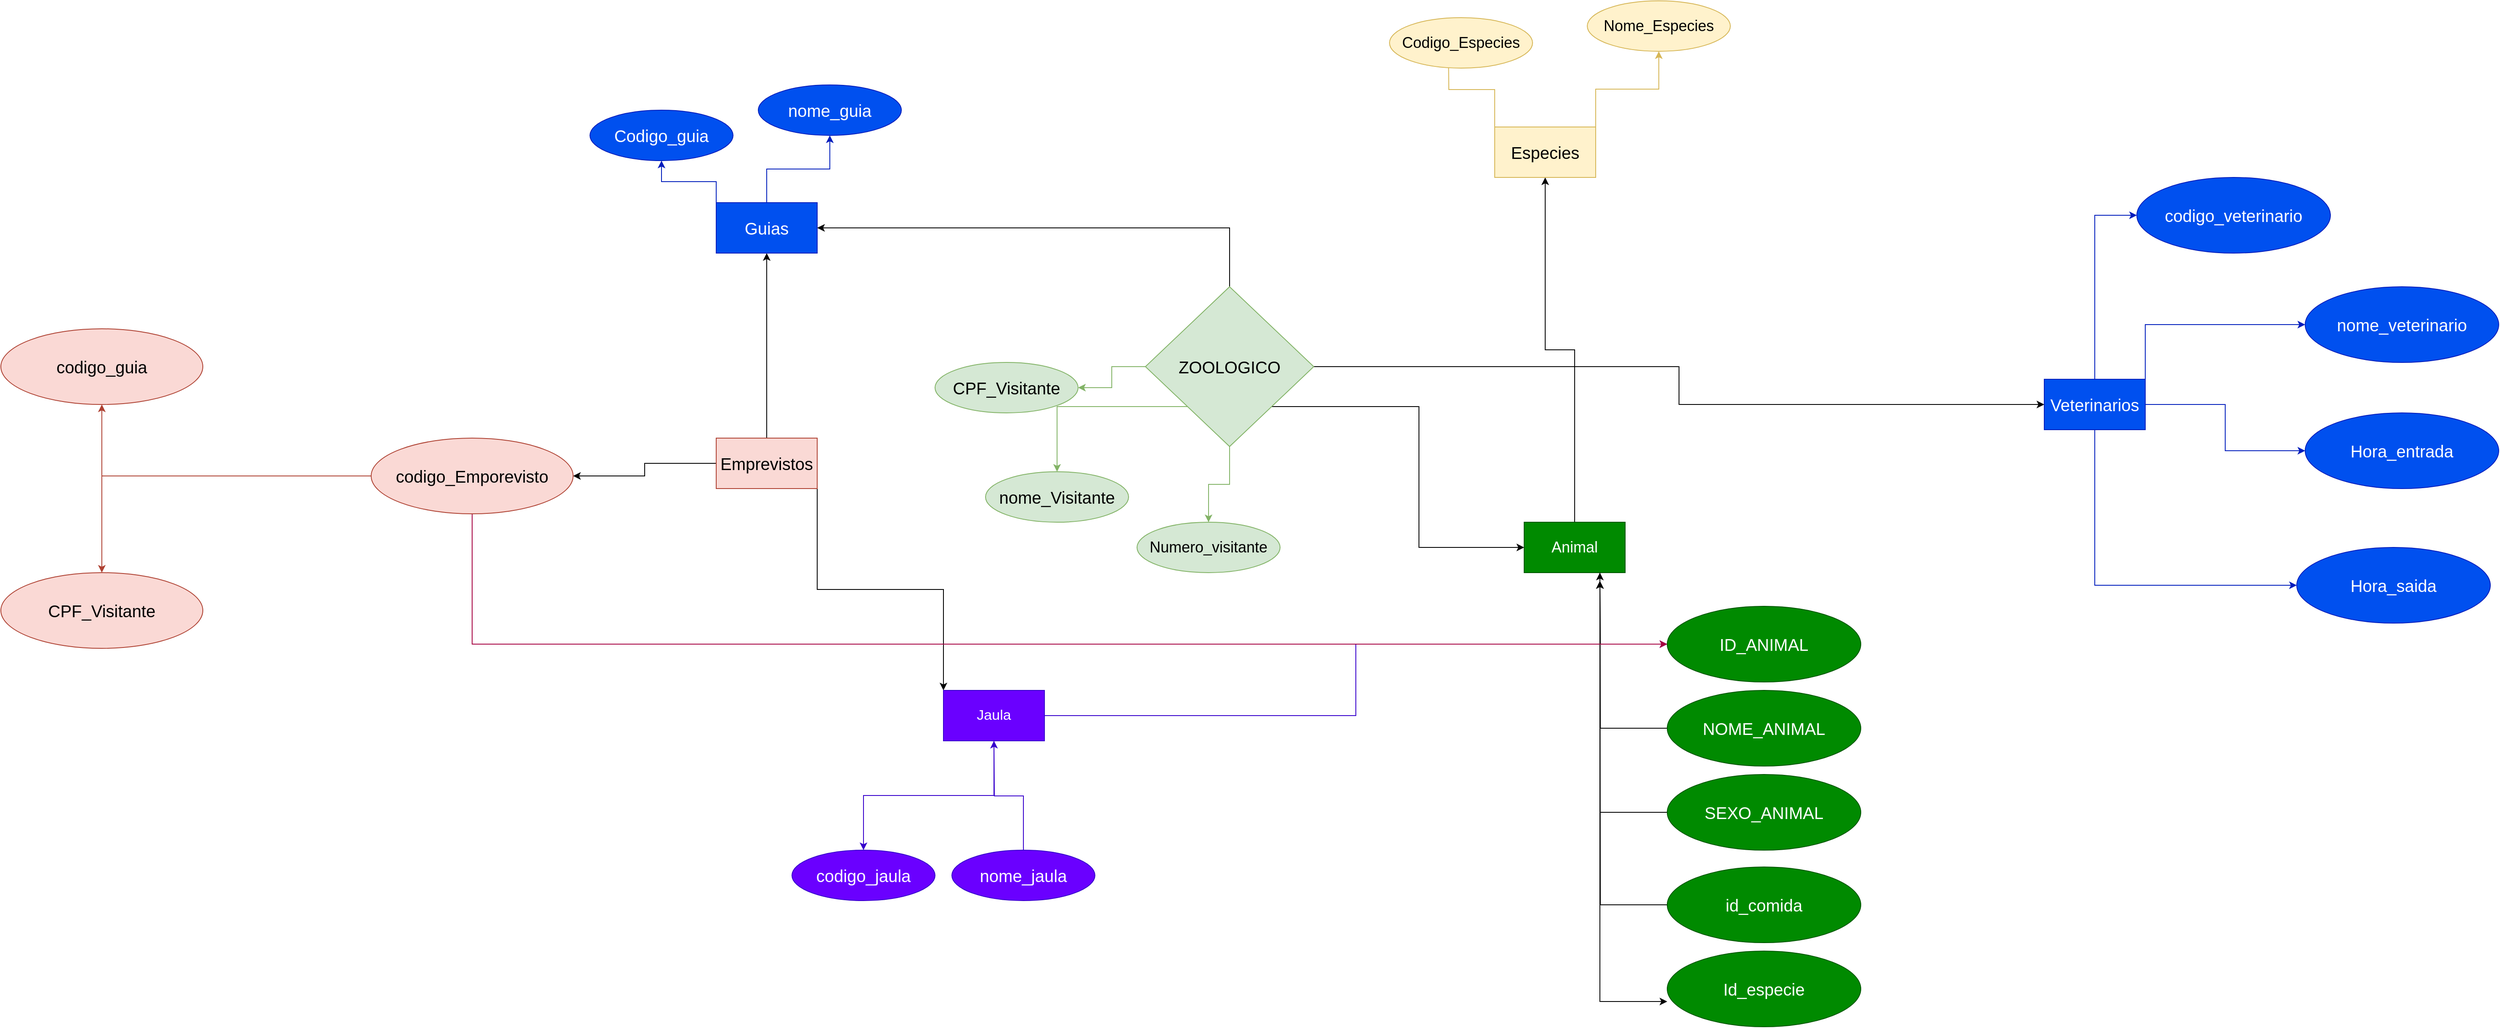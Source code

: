 <mxfile version="23.1.5" type="github">
  <diagram name="Página-1" id="mJLCUhvSLpM9Iwz3uHTD">
    <mxGraphModel dx="3217" dy="2469" grid="1" gridSize="10" guides="1" tooltips="1" connect="1" arrows="1" fold="1" page="1" pageScale="1" pageWidth="827" pageHeight="1169" math="0" shadow="0">
      <root>
        <mxCell id="0" />
        <mxCell id="1" parent="0" />
        <mxCell id="pu3p6v9pUtM_yW5x0ThC-33" style="edgeStyle=orthogonalEdgeStyle;rounded=0;orthogonalLoop=1;jettySize=auto;html=1;exitX=0.5;exitY=0;exitDx=0;exitDy=0;entryX=0.5;entryY=1;entryDx=0;entryDy=0;" edge="1" parent="1" source="pu3p6v9pUtM_yW5x0ThC-2" target="pu3p6v9pUtM_yW5x0ThC-32">
          <mxGeometry relative="1" as="geometry" />
        </mxCell>
        <mxCell id="pu3p6v9pUtM_yW5x0ThC-63" style="edgeStyle=orthogonalEdgeStyle;rounded=0;orthogonalLoop=1;jettySize=auto;html=1;exitX=0;exitY=0.5;exitDx=0;exitDy=0;entryX=1;entryY=0.5;entryDx=0;entryDy=0;" edge="1" parent="1" source="pu3p6v9pUtM_yW5x0ThC-2" target="pu3p6v9pUtM_yW5x0ThC-58">
          <mxGeometry relative="1" as="geometry" />
        </mxCell>
        <mxCell id="pu3p6v9pUtM_yW5x0ThC-82" style="edgeStyle=orthogonalEdgeStyle;rounded=0;orthogonalLoop=1;jettySize=auto;html=1;exitX=1;exitY=1;exitDx=0;exitDy=0;entryX=0;entryY=0;entryDx=0;entryDy=0;" edge="1" parent="1" source="pu3p6v9pUtM_yW5x0ThC-2" target="pu3p6v9pUtM_yW5x0ThC-3">
          <mxGeometry relative="1" as="geometry" />
        </mxCell>
        <mxCell id="pu3p6v9pUtM_yW5x0ThC-2" value="&lt;font style=&quot;font-size: 20px;&quot;&gt;Emprevistos&lt;/font&gt;" style="whiteSpace=wrap;html=1;fillColor=#fad9d5;strokeColor=#ae4132;" vertex="1" parent="1">
          <mxGeometry x="220" y="190" width="120" height="60" as="geometry" />
        </mxCell>
        <mxCell id="pu3p6v9pUtM_yW5x0ThC-23" style="edgeStyle=orthogonalEdgeStyle;rounded=0;orthogonalLoop=1;jettySize=auto;html=1;exitX=0.5;exitY=1;exitDx=0;exitDy=0;fillColor=#6a00ff;strokeColor=#3700CC;" edge="1" parent="1" source="pu3p6v9pUtM_yW5x0ThC-3" target="pu3p6v9pUtM_yW5x0ThC-18">
          <mxGeometry relative="1" as="geometry" />
        </mxCell>
        <mxCell id="pu3p6v9pUtM_yW5x0ThC-89" style="edgeStyle=orthogonalEdgeStyle;rounded=0;orthogonalLoop=1;jettySize=auto;html=1;exitX=1;exitY=0.5;exitDx=0;exitDy=0;entryX=0;entryY=0.5;entryDx=0;entryDy=0;strokeColor=#3700CC;fontColor=#FEFAE0;fillColor=#6a00ff;" edge="1" parent="1" source="pu3p6v9pUtM_yW5x0ThC-3" target="pu3p6v9pUtM_yW5x0ThC-7">
          <mxGeometry relative="1" as="geometry" />
        </mxCell>
        <mxCell id="pu3p6v9pUtM_yW5x0ThC-3" value="&lt;span style=&quot;font-size: 17px;&quot;&gt;Jaula&lt;/span&gt;" style="whiteSpace=wrap;html=1;fillColor=#6a00ff;fontColor=#ffffff;strokeColor=#3700CC;" vertex="1" parent="1">
          <mxGeometry x="490" y="490" width="120" height="60" as="geometry" />
        </mxCell>
        <mxCell id="pu3p6v9pUtM_yW5x0ThC-41" style="edgeStyle=orthogonalEdgeStyle;rounded=0;orthogonalLoop=1;jettySize=auto;html=1;exitX=0.5;exitY=0;exitDx=0;exitDy=0;entryX=0.5;entryY=1;entryDx=0;entryDy=0;" edge="1" parent="1" source="pu3p6v9pUtM_yW5x0ThC-5" target="pu3p6v9pUtM_yW5x0ThC-40">
          <mxGeometry relative="1" as="geometry" />
        </mxCell>
        <mxCell id="pu3p6v9pUtM_yW5x0ThC-5" value="&lt;span style=&quot;font-size: 18px;&quot;&gt;Animal&lt;/span&gt;" style="whiteSpace=wrap;html=1;fillColor=#008a00;fontColor=#ffffff;strokeColor=#005700;" vertex="1" parent="1">
          <mxGeometry x="1180" y="290" width="120" height="60" as="geometry" />
        </mxCell>
        <mxCell id="pu3p6v9pUtM_yW5x0ThC-14" style="edgeStyle=orthogonalEdgeStyle;rounded=0;orthogonalLoop=1;jettySize=auto;html=1;exitX=0;exitY=0.5;exitDx=0;exitDy=0;" edge="1" parent="1" source="pu3p6v9pUtM_yW5x0ThC-7">
          <mxGeometry relative="1" as="geometry">
            <mxPoint x="1270" y="360" as="targetPoint" />
          </mxGeometry>
        </mxCell>
        <mxCell id="pu3p6v9pUtM_yW5x0ThC-7" value="&lt;font style=&quot;font-size: 20px;&quot;&gt;ID_ANIMAL&lt;/font&gt;" style="ellipse;whiteSpace=wrap;html=1;fillColor=#008a00;fontColor=#ffffff;strokeColor=#005700;" vertex="1" parent="1">
          <mxGeometry x="1350" y="390" width="230" height="90" as="geometry" />
        </mxCell>
        <mxCell id="pu3p6v9pUtM_yW5x0ThC-15" style="edgeStyle=orthogonalEdgeStyle;rounded=0;orthogonalLoop=1;jettySize=auto;html=1;exitX=0;exitY=0.5;exitDx=0;exitDy=0;" edge="1" parent="1" source="pu3p6v9pUtM_yW5x0ThC-8">
          <mxGeometry relative="1" as="geometry">
            <mxPoint x="1270" y="360" as="targetPoint" />
          </mxGeometry>
        </mxCell>
        <mxCell id="pu3p6v9pUtM_yW5x0ThC-8" value="&lt;font style=&quot;font-size: 20px;&quot;&gt;NOME_ANIMAL&lt;/font&gt;" style="ellipse;whiteSpace=wrap;html=1;fillColor=#008a00;fontColor=#ffffff;strokeColor=#005700;" vertex="1" parent="1">
          <mxGeometry x="1350" y="490" width="230" height="90" as="geometry" />
        </mxCell>
        <mxCell id="pu3p6v9pUtM_yW5x0ThC-16" style="edgeStyle=orthogonalEdgeStyle;rounded=0;orthogonalLoop=1;jettySize=auto;html=1;exitX=0;exitY=0.5;exitDx=0;exitDy=0;entryX=0.75;entryY=1;entryDx=0;entryDy=0;" edge="1" parent="1" source="pu3p6v9pUtM_yW5x0ThC-9" target="pu3p6v9pUtM_yW5x0ThC-5">
          <mxGeometry relative="1" as="geometry" />
        </mxCell>
        <mxCell id="pu3p6v9pUtM_yW5x0ThC-9" value="&lt;font style=&quot;font-size: 20px;&quot;&gt;SEXO_ANIMAL&lt;/font&gt;" style="ellipse;whiteSpace=wrap;html=1;fillColor=#008a00;fontColor=#ffffff;strokeColor=#005700;" vertex="1" parent="1">
          <mxGeometry x="1350" y="590" width="230" height="90" as="geometry" />
        </mxCell>
        <mxCell id="pu3p6v9pUtM_yW5x0ThC-17" style="edgeStyle=orthogonalEdgeStyle;rounded=0;orthogonalLoop=1;jettySize=auto;html=1;exitX=0;exitY=0.5;exitDx=0;exitDy=0;" edge="1" parent="1" source="pu3p6v9pUtM_yW5x0ThC-10">
          <mxGeometry relative="1" as="geometry">
            <mxPoint x="1270" y="360" as="targetPoint" />
          </mxGeometry>
        </mxCell>
        <mxCell id="pu3p6v9pUtM_yW5x0ThC-10" value="&lt;font style=&quot;font-size: 20px;&quot;&gt;id_comida&lt;/font&gt;" style="ellipse;whiteSpace=wrap;html=1;fillColor=#008a00;fontColor=#ffffff;strokeColor=#005700;" vertex="1" parent="1">
          <mxGeometry x="1350" y="700" width="230" height="90" as="geometry" />
        </mxCell>
        <mxCell id="pu3p6v9pUtM_yW5x0ThC-11" value="&lt;font style=&quot;font-size: 20px;&quot;&gt;Id_especie&lt;/font&gt;" style="ellipse;whiteSpace=wrap;html=1;fillColor=#008a00;fontColor=#ffffff;strokeColor=#005700;" vertex="1" parent="1">
          <mxGeometry x="1350" y="800" width="230" height="90" as="geometry" />
        </mxCell>
        <mxCell id="pu3p6v9pUtM_yW5x0ThC-13" style="edgeStyle=orthogonalEdgeStyle;rounded=0;orthogonalLoop=1;jettySize=auto;html=1;exitX=0.75;exitY=1;exitDx=0;exitDy=0;entryX=0;entryY=0.667;entryDx=0;entryDy=0;entryPerimeter=0;" edge="1" parent="1" source="pu3p6v9pUtM_yW5x0ThC-5" target="pu3p6v9pUtM_yW5x0ThC-11">
          <mxGeometry relative="1" as="geometry" />
        </mxCell>
        <mxCell id="pu3p6v9pUtM_yW5x0ThC-18" value="&lt;font style=&quot;font-size: 20px;&quot;&gt;codigo_jaula&lt;/font&gt;" style="ellipse;whiteSpace=wrap;html=1;fillColor=#6a00ff;fontColor=#ffffff;strokeColor=#3700CC;" vertex="1" parent="1">
          <mxGeometry x="310" y="680" width="170" height="60" as="geometry" />
        </mxCell>
        <mxCell id="pu3p6v9pUtM_yW5x0ThC-24" style="edgeStyle=orthogonalEdgeStyle;rounded=0;orthogonalLoop=1;jettySize=auto;html=1;exitX=0.5;exitY=0;exitDx=0;exitDy=0;fillColor=#6a00ff;strokeColor=#3700CC;" edge="1" parent="1" source="pu3p6v9pUtM_yW5x0ThC-21">
          <mxGeometry relative="1" as="geometry">
            <mxPoint x="550" y="550" as="targetPoint" />
          </mxGeometry>
        </mxCell>
        <mxCell id="pu3p6v9pUtM_yW5x0ThC-21" value="&lt;font style=&quot;font-size: 20px;&quot;&gt;nome_jaula&lt;/font&gt;" style="ellipse;whiteSpace=wrap;html=1;fillColor=#6a00ff;fontColor=#ffffff;strokeColor=#3700CC;" vertex="1" parent="1">
          <mxGeometry x="500" y="680" width="170" height="60" as="geometry" />
        </mxCell>
        <mxCell id="pu3p6v9pUtM_yW5x0ThC-38" style="edgeStyle=orthogonalEdgeStyle;rounded=0;orthogonalLoop=1;jettySize=auto;html=1;exitX=0.5;exitY=0;exitDx=0;exitDy=0;fillColor=#0050ef;strokeColor=#001DBC;" edge="1" parent="1" source="pu3p6v9pUtM_yW5x0ThC-32" target="pu3p6v9pUtM_yW5x0ThC-35">
          <mxGeometry relative="1" as="geometry" />
        </mxCell>
        <mxCell id="pu3p6v9pUtM_yW5x0ThC-39" style="edgeStyle=orthogonalEdgeStyle;rounded=0;orthogonalLoop=1;jettySize=auto;html=1;exitX=0;exitY=0;exitDx=0;exitDy=0;entryX=0.5;entryY=1;entryDx=0;entryDy=0;fillColor=#0050ef;strokeColor=#001DBC;" edge="1" parent="1" source="pu3p6v9pUtM_yW5x0ThC-32" target="pu3p6v9pUtM_yW5x0ThC-34">
          <mxGeometry relative="1" as="geometry" />
        </mxCell>
        <mxCell id="pu3p6v9pUtM_yW5x0ThC-32" value="&lt;font style=&quot;font-size: 20px;&quot;&gt;Guias&lt;/font&gt;" style="whiteSpace=wrap;html=1;fillColor=#0050ef;fontColor=#ffffff;strokeColor=#001DBC;" vertex="1" parent="1">
          <mxGeometry x="220" y="-90" width="120" height="60" as="geometry" />
        </mxCell>
        <mxCell id="pu3p6v9pUtM_yW5x0ThC-34" value="&lt;span style=&quot;font-size: 20px;&quot;&gt;Codigo_guia&lt;/span&gt;" style="ellipse;whiteSpace=wrap;html=1;fillColor=#0050ef;fontColor=#ffffff;strokeColor=#001DBC;" vertex="1" parent="1">
          <mxGeometry x="70" y="-200" width="170" height="60" as="geometry" />
        </mxCell>
        <mxCell id="pu3p6v9pUtM_yW5x0ThC-35" value="&lt;font style=&quot;font-size: 20px;&quot;&gt;nome_guia&lt;/font&gt;" style="ellipse;whiteSpace=wrap;html=1;fillColor=#0050ef;fontColor=#ffffff;strokeColor=#001DBC;" vertex="1" parent="1">
          <mxGeometry x="270" y="-230" width="170" height="60" as="geometry" />
        </mxCell>
        <mxCell id="pu3p6v9pUtM_yW5x0ThC-44" style="edgeStyle=orthogonalEdgeStyle;rounded=0;orthogonalLoop=1;jettySize=auto;html=1;exitX=1;exitY=0;exitDx=0;exitDy=0;fillColor=#fff2cc;strokeColor=#d6b656;" edge="1" parent="1" source="pu3p6v9pUtM_yW5x0ThC-40" target="pu3p6v9pUtM_yW5x0ThC-43">
          <mxGeometry relative="1" as="geometry" />
        </mxCell>
        <mxCell id="pu3p6v9pUtM_yW5x0ThC-45" style="edgeStyle=orthogonalEdgeStyle;rounded=0;orthogonalLoop=1;jettySize=auto;html=1;exitX=0;exitY=0;exitDx=0;exitDy=0;entryX=0.5;entryY=1;entryDx=0;entryDy=0;fillColor=#fff2cc;strokeColor=#d6b656;" edge="1" parent="1" source="pu3p6v9pUtM_yW5x0ThC-40">
          <mxGeometry relative="1" as="geometry">
            <mxPoint x="1090" y="-270" as="targetPoint" />
          </mxGeometry>
        </mxCell>
        <mxCell id="pu3p6v9pUtM_yW5x0ThC-40" value="&lt;font style=&quot;font-size: 20px;&quot;&gt;Especies&lt;/font&gt;" style="whiteSpace=wrap;html=1;fillColor=#fff2cc;strokeColor=#d6b656;" vertex="1" parent="1">
          <mxGeometry x="1145" y="-180" width="120" height="60" as="geometry" />
        </mxCell>
        <mxCell id="pu3p6v9pUtM_yW5x0ThC-42" value="&lt;font style=&quot;font-size: 18px;&quot;&gt;Codigo_Especies&lt;/font&gt;" style="ellipse;whiteSpace=wrap;html=1;fillColor=#fff2cc;strokeColor=#d6b656;" vertex="1" parent="1">
          <mxGeometry x="1020" y="-310" width="170" height="60" as="geometry" />
        </mxCell>
        <mxCell id="pu3p6v9pUtM_yW5x0ThC-43" value="&lt;font style=&quot;font-size: 18px;&quot;&gt;Nome_Especies&lt;/font&gt;" style="ellipse;whiteSpace=wrap;html=1;fillColor=#fff2cc;strokeColor=#d6b656;" vertex="1" parent="1">
          <mxGeometry x="1255" y="-330" width="170" height="60" as="geometry" />
        </mxCell>
        <mxCell id="pu3p6v9pUtM_yW5x0ThC-53" style="edgeStyle=orthogonalEdgeStyle;rounded=0;orthogonalLoop=1;jettySize=auto;html=1;exitX=0.5;exitY=1;exitDx=0;exitDy=0;entryX=0;entryY=0.5;entryDx=0;entryDy=0;fillColor=#0050ef;strokeColor=#001DBC;" edge="1" parent="1" source="pu3p6v9pUtM_yW5x0ThC-47" target="pu3p6v9pUtM_yW5x0ThC-52">
          <mxGeometry relative="1" as="geometry" />
        </mxCell>
        <mxCell id="pu3p6v9pUtM_yW5x0ThC-54" style="edgeStyle=orthogonalEdgeStyle;rounded=0;orthogonalLoop=1;jettySize=auto;html=1;exitX=1;exitY=0.5;exitDx=0;exitDy=0;entryX=0;entryY=0.5;entryDx=0;entryDy=0;fillColor=#0050ef;strokeColor=#001DBC;" edge="1" parent="1" source="pu3p6v9pUtM_yW5x0ThC-47" target="pu3p6v9pUtM_yW5x0ThC-51">
          <mxGeometry relative="1" as="geometry" />
        </mxCell>
        <mxCell id="pu3p6v9pUtM_yW5x0ThC-55" style="edgeStyle=orthogonalEdgeStyle;rounded=0;orthogonalLoop=1;jettySize=auto;html=1;exitX=1;exitY=0;exitDx=0;exitDy=0;entryX=0;entryY=0.5;entryDx=0;entryDy=0;fillColor=#0050ef;strokeColor=#001DBC;" edge="1" parent="1" source="pu3p6v9pUtM_yW5x0ThC-47" target="pu3p6v9pUtM_yW5x0ThC-50">
          <mxGeometry relative="1" as="geometry" />
        </mxCell>
        <mxCell id="pu3p6v9pUtM_yW5x0ThC-56" style="edgeStyle=orthogonalEdgeStyle;rounded=0;orthogonalLoop=1;jettySize=auto;html=1;exitX=0.5;exitY=0;exitDx=0;exitDy=0;entryX=0;entryY=0.5;entryDx=0;entryDy=0;fillColor=#0050ef;strokeColor=#001DBC;" edge="1" parent="1" source="pu3p6v9pUtM_yW5x0ThC-47" target="pu3p6v9pUtM_yW5x0ThC-49">
          <mxGeometry relative="1" as="geometry" />
        </mxCell>
        <mxCell id="pu3p6v9pUtM_yW5x0ThC-47" value="&lt;font style=&quot;font-size: 20px;&quot;&gt;Veterinarios&lt;/font&gt;" style="whiteSpace=wrap;html=1;fillColor=#0050ef;fontColor=#ffffff;strokeColor=#001DBC;" vertex="1" parent="1">
          <mxGeometry x="1798" y="120" width="120" height="60" as="geometry" />
        </mxCell>
        <mxCell id="pu3p6v9pUtM_yW5x0ThC-49" value="&lt;font style=&quot;font-size: 20px;&quot;&gt;codigo_veterinario&lt;/font&gt;" style="ellipse;whiteSpace=wrap;html=1;fillColor=#0050ef;fontColor=#ffffff;strokeColor=#001DBC;" vertex="1" parent="1">
          <mxGeometry x="1908" y="-120" width="230" height="90" as="geometry" />
        </mxCell>
        <mxCell id="pu3p6v9pUtM_yW5x0ThC-50" value="&lt;span style=&quot;font-size: 20px;&quot;&gt;nome_veterinario&lt;/span&gt;" style="ellipse;whiteSpace=wrap;html=1;fillColor=#0050ef;fontColor=#ffffff;strokeColor=#001DBC;" vertex="1" parent="1">
          <mxGeometry x="2108" y="10" width="230" height="90" as="geometry" />
        </mxCell>
        <mxCell id="pu3p6v9pUtM_yW5x0ThC-51" value="&lt;font style=&quot;font-size: 20px;&quot;&gt;Hora_entrada&lt;/font&gt;" style="ellipse;whiteSpace=wrap;html=1;fillColor=#0050ef;fontColor=#ffffff;strokeColor=#001DBC;" vertex="1" parent="1">
          <mxGeometry x="2108" y="160" width="230" height="90" as="geometry" />
        </mxCell>
        <mxCell id="pu3p6v9pUtM_yW5x0ThC-52" value="&lt;span style=&quot;font-size: 20px;&quot;&gt;Hora_saida&lt;/span&gt;" style="ellipse;whiteSpace=wrap;html=1;fillColor=#0050ef;fontColor=#ffffff;strokeColor=#001DBC;" vertex="1" parent="1">
          <mxGeometry x="2098" y="320" width="230" height="90" as="geometry" />
        </mxCell>
        <mxCell id="pu3p6v9pUtM_yW5x0ThC-87" style="edgeStyle=orthogonalEdgeStyle;rounded=0;orthogonalLoop=1;jettySize=auto;html=1;exitX=0;exitY=0.5;exitDx=0;exitDy=0;strokeColor=#ae4132;fontColor=#FEFAE0;fillColor=#fad9d5;" edge="1" parent="1" source="pu3p6v9pUtM_yW5x0ThC-58" target="pu3p6v9pUtM_yW5x0ThC-61">
          <mxGeometry relative="1" as="geometry" />
        </mxCell>
        <mxCell id="pu3p6v9pUtM_yW5x0ThC-88" style="edgeStyle=orthogonalEdgeStyle;rounded=0;orthogonalLoop=1;jettySize=auto;html=1;exitX=0;exitY=0.5;exitDx=0;exitDy=0;entryX=0.5;entryY=1;entryDx=0;entryDy=0;strokeColor=#ae4132;fontColor=#FEFAE0;fillColor=#fad9d5;" edge="1" parent="1" source="pu3p6v9pUtM_yW5x0ThC-58" target="pu3p6v9pUtM_yW5x0ThC-62">
          <mxGeometry relative="1" as="geometry" />
        </mxCell>
        <mxCell id="pu3p6v9pUtM_yW5x0ThC-90" style="edgeStyle=orthogonalEdgeStyle;rounded=0;orthogonalLoop=1;jettySize=auto;html=1;exitX=0.5;exitY=1;exitDx=0;exitDy=0;entryX=0;entryY=0.5;entryDx=0;entryDy=0;strokeColor=#A50040;fontColor=#FEFAE0;fillColor=#d80073;" edge="1" parent="1" source="pu3p6v9pUtM_yW5x0ThC-58" target="pu3p6v9pUtM_yW5x0ThC-7">
          <mxGeometry relative="1" as="geometry" />
        </mxCell>
        <mxCell id="pu3p6v9pUtM_yW5x0ThC-58" value="&lt;font style=&quot;font-size: 20px;&quot;&gt;codigo_Emporevisto&lt;/font&gt;" style="ellipse;whiteSpace=wrap;html=1;fillColor=#fad9d5;strokeColor=#ae4132;" vertex="1" parent="1">
          <mxGeometry x="-190" y="190" width="240" height="90" as="geometry" />
        </mxCell>
        <mxCell id="pu3p6v9pUtM_yW5x0ThC-61" value="&lt;span style=&quot;font-size: 20px;&quot;&gt;CPF_Visitante&lt;/span&gt;" style="ellipse;whiteSpace=wrap;html=1;fillColor=#fad9d5;strokeColor=#ae4132;" vertex="1" parent="1">
          <mxGeometry x="-630" y="350" width="240" height="90" as="geometry" />
        </mxCell>
        <mxCell id="pu3p6v9pUtM_yW5x0ThC-62" value="&lt;font style=&quot;font-size: 20px;&quot;&gt;codigo_guia&lt;/font&gt;" style="ellipse;whiteSpace=wrap;html=1;fillColor=#fad9d5;strokeColor=#ae4132;" vertex="1" parent="1">
          <mxGeometry x="-630" y="60" width="240" height="90" as="geometry" />
        </mxCell>
        <mxCell id="pu3p6v9pUtM_yW5x0ThC-78" style="edgeStyle=orthogonalEdgeStyle;rounded=0;orthogonalLoop=1;jettySize=auto;html=1;exitX=0;exitY=0.5;exitDx=0;exitDy=0;entryX=1;entryY=0.5;entryDx=0;entryDy=0;fillColor=#d5e8d4;strokeColor=#82b366;" edge="1" parent="1" source="pu3p6v9pUtM_yW5x0ThC-66" target="pu3p6v9pUtM_yW5x0ThC-75">
          <mxGeometry relative="1" as="geometry" />
        </mxCell>
        <mxCell id="pu3p6v9pUtM_yW5x0ThC-79" style="edgeStyle=orthogonalEdgeStyle;rounded=0;orthogonalLoop=1;jettySize=auto;html=1;exitX=0;exitY=1;exitDx=0;exitDy=0;fillColor=#d5e8d4;strokeColor=#82b366;" edge="1" parent="1" source="pu3p6v9pUtM_yW5x0ThC-66" target="pu3p6v9pUtM_yW5x0ThC-76">
          <mxGeometry relative="1" as="geometry" />
        </mxCell>
        <mxCell id="pu3p6v9pUtM_yW5x0ThC-80" style="edgeStyle=orthogonalEdgeStyle;rounded=0;orthogonalLoop=1;jettySize=auto;html=1;exitX=0.5;exitY=1;exitDx=0;exitDy=0;fillColor=#d5e8d4;strokeColor=#82b366;" edge="1" parent="1" source="pu3p6v9pUtM_yW5x0ThC-66" target="pu3p6v9pUtM_yW5x0ThC-77">
          <mxGeometry relative="1" as="geometry" />
        </mxCell>
        <mxCell id="pu3p6v9pUtM_yW5x0ThC-83" style="edgeStyle=orthogonalEdgeStyle;rounded=0;orthogonalLoop=1;jettySize=auto;html=1;exitX=0.5;exitY=0;exitDx=0;exitDy=0;entryX=1;entryY=0.5;entryDx=0;entryDy=0;" edge="1" parent="1" source="pu3p6v9pUtM_yW5x0ThC-66" target="pu3p6v9pUtM_yW5x0ThC-32">
          <mxGeometry relative="1" as="geometry" />
        </mxCell>
        <mxCell id="pu3p6v9pUtM_yW5x0ThC-85" style="edgeStyle=orthogonalEdgeStyle;rounded=0;orthogonalLoop=1;jettySize=auto;html=1;exitX=1;exitY=1;exitDx=0;exitDy=0;entryX=0;entryY=0.5;entryDx=0;entryDy=0;" edge="1" parent="1" source="pu3p6v9pUtM_yW5x0ThC-66" target="pu3p6v9pUtM_yW5x0ThC-5">
          <mxGeometry relative="1" as="geometry" />
        </mxCell>
        <mxCell id="pu3p6v9pUtM_yW5x0ThC-86" style="edgeStyle=orthogonalEdgeStyle;rounded=0;orthogonalLoop=1;jettySize=auto;html=1;exitX=1;exitY=0.5;exitDx=0;exitDy=0;entryX=0;entryY=0.5;entryDx=0;entryDy=0;" edge="1" parent="1" source="pu3p6v9pUtM_yW5x0ThC-66" target="pu3p6v9pUtM_yW5x0ThC-47">
          <mxGeometry relative="1" as="geometry" />
        </mxCell>
        <mxCell id="pu3p6v9pUtM_yW5x0ThC-66" value="&lt;font style=&quot;font-size: 20px;&quot;&gt;ZOOLOGICO&lt;/font&gt;" style="rhombus;whiteSpace=wrap;html=1;fillColor=#d5e8d4;strokeColor=#82b366;" vertex="1" parent="1">
          <mxGeometry x="730" y="10" width="200" height="190" as="geometry" />
        </mxCell>
        <mxCell id="pu3p6v9pUtM_yW5x0ThC-75" value="&lt;span style=&quot;font-size: 20px;&quot;&gt;CPF_Visitante&lt;/span&gt;" style="ellipse;whiteSpace=wrap;html=1;fillColor=#d5e8d4;strokeColor=#82b366;" vertex="1" parent="1">
          <mxGeometry x="480" y="100" width="170" height="60" as="geometry" />
        </mxCell>
        <mxCell id="pu3p6v9pUtM_yW5x0ThC-76" value="&lt;font style=&quot;font-size: 20px;&quot;&gt;nome_Visitante&lt;/font&gt;" style="ellipse;whiteSpace=wrap;html=1;fillColor=#d5e8d4;strokeColor=#82b366;" vertex="1" parent="1">
          <mxGeometry x="540" y="230" width="170" height="60" as="geometry" />
        </mxCell>
        <mxCell id="pu3p6v9pUtM_yW5x0ThC-77" value="&lt;font style=&quot;font-size: 18px;&quot;&gt;Numero_visitante&lt;/font&gt;" style="ellipse;whiteSpace=wrap;html=1;fillColor=#d5e8d4;strokeColor=#82b366;" vertex="1" parent="1">
          <mxGeometry x="720" y="290" width="170" height="60" as="geometry" />
        </mxCell>
      </root>
    </mxGraphModel>
  </diagram>
</mxfile>
